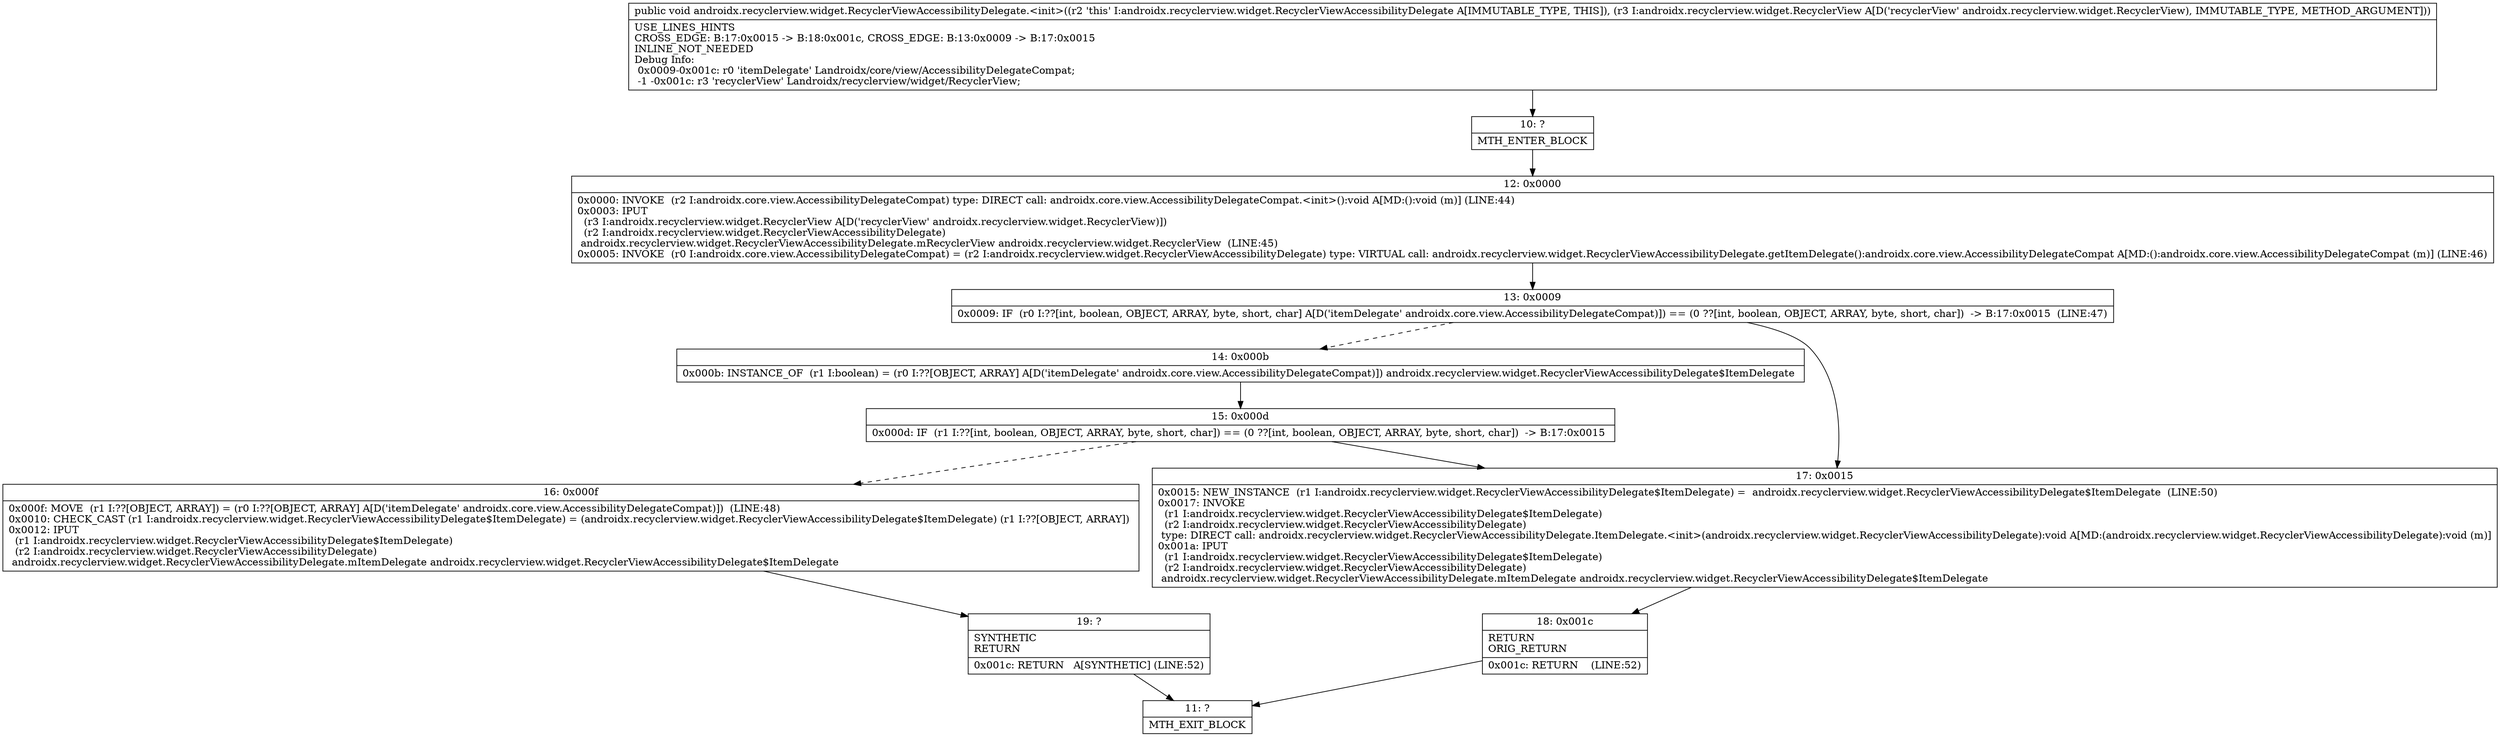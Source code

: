 digraph "CFG forandroidx.recyclerview.widget.RecyclerViewAccessibilityDelegate.\<init\>(Landroidx\/recyclerview\/widget\/RecyclerView;)V" {
Node_10 [shape=record,label="{10\:\ ?|MTH_ENTER_BLOCK\l}"];
Node_12 [shape=record,label="{12\:\ 0x0000|0x0000: INVOKE  (r2 I:androidx.core.view.AccessibilityDelegateCompat) type: DIRECT call: androidx.core.view.AccessibilityDelegateCompat.\<init\>():void A[MD:():void (m)] (LINE:44)\l0x0003: IPUT  \l  (r3 I:androidx.recyclerview.widget.RecyclerView A[D('recyclerView' androidx.recyclerview.widget.RecyclerView)])\l  (r2 I:androidx.recyclerview.widget.RecyclerViewAccessibilityDelegate)\l androidx.recyclerview.widget.RecyclerViewAccessibilityDelegate.mRecyclerView androidx.recyclerview.widget.RecyclerView  (LINE:45)\l0x0005: INVOKE  (r0 I:androidx.core.view.AccessibilityDelegateCompat) = (r2 I:androidx.recyclerview.widget.RecyclerViewAccessibilityDelegate) type: VIRTUAL call: androidx.recyclerview.widget.RecyclerViewAccessibilityDelegate.getItemDelegate():androidx.core.view.AccessibilityDelegateCompat A[MD:():androidx.core.view.AccessibilityDelegateCompat (m)] (LINE:46)\l}"];
Node_13 [shape=record,label="{13\:\ 0x0009|0x0009: IF  (r0 I:??[int, boolean, OBJECT, ARRAY, byte, short, char] A[D('itemDelegate' androidx.core.view.AccessibilityDelegateCompat)]) == (0 ??[int, boolean, OBJECT, ARRAY, byte, short, char])  \-\> B:17:0x0015  (LINE:47)\l}"];
Node_14 [shape=record,label="{14\:\ 0x000b|0x000b: INSTANCE_OF  (r1 I:boolean) = (r0 I:??[OBJECT, ARRAY] A[D('itemDelegate' androidx.core.view.AccessibilityDelegateCompat)]) androidx.recyclerview.widget.RecyclerViewAccessibilityDelegate$ItemDelegate \l}"];
Node_15 [shape=record,label="{15\:\ 0x000d|0x000d: IF  (r1 I:??[int, boolean, OBJECT, ARRAY, byte, short, char]) == (0 ??[int, boolean, OBJECT, ARRAY, byte, short, char])  \-\> B:17:0x0015 \l}"];
Node_16 [shape=record,label="{16\:\ 0x000f|0x000f: MOVE  (r1 I:??[OBJECT, ARRAY]) = (r0 I:??[OBJECT, ARRAY] A[D('itemDelegate' androidx.core.view.AccessibilityDelegateCompat)])  (LINE:48)\l0x0010: CHECK_CAST (r1 I:androidx.recyclerview.widget.RecyclerViewAccessibilityDelegate$ItemDelegate) = (androidx.recyclerview.widget.RecyclerViewAccessibilityDelegate$ItemDelegate) (r1 I:??[OBJECT, ARRAY]) \l0x0012: IPUT  \l  (r1 I:androidx.recyclerview.widget.RecyclerViewAccessibilityDelegate$ItemDelegate)\l  (r2 I:androidx.recyclerview.widget.RecyclerViewAccessibilityDelegate)\l androidx.recyclerview.widget.RecyclerViewAccessibilityDelegate.mItemDelegate androidx.recyclerview.widget.RecyclerViewAccessibilityDelegate$ItemDelegate \l}"];
Node_19 [shape=record,label="{19\:\ ?|SYNTHETIC\lRETURN\l|0x001c: RETURN   A[SYNTHETIC] (LINE:52)\l}"];
Node_11 [shape=record,label="{11\:\ ?|MTH_EXIT_BLOCK\l}"];
Node_17 [shape=record,label="{17\:\ 0x0015|0x0015: NEW_INSTANCE  (r1 I:androidx.recyclerview.widget.RecyclerViewAccessibilityDelegate$ItemDelegate) =  androidx.recyclerview.widget.RecyclerViewAccessibilityDelegate$ItemDelegate  (LINE:50)\l0x0017: INVOKE  \l  (r1 I:androidx.recyclerview.widget.RecyclerViewAccessibilityDelegate$ItemDelegate)\l  (r2 I:androidx.recyclerview.widget.RecyclerViewAccessibilityDelegate)\l type: DIRECT call: androidx.recyclerview.widget.RecyclerViewAccessibilityDelegate.ItemDelegate.\<init\>(androidx.recyclerview.widget.RecyclerViewAccessibilityDelegate):void A[MD:(androidx.recyclerview.widget.RecyclerViewAccessibilityDelegate):void (m)]\l0x001a: IPUT  \l  (r1 I:androidx.recyclerview.widget.RecyclerViewAccessibilityDelegate$ItemDelegate)\l  (r2 I:androidx.recyclerview.widget.RecyclerViewAccessibilityDelegate)\l androidx.recyclerview.widget.RecyclerViewAccessibilityDelegate.mItemDelegate androidx.recyclerview.widget.RecyclerViewAccessibilityDelegate$ItemDelegate \l}"];
Node_18 [shape=record,label="{18\:\ 0x001c|RETURN\lORIG_RETURN\l|0x001c: RETURN    (LINE:52)\l}"];
MethodNode[shape=record,label="{public void androidx.recyclerview.widget.RecyclerViewAccessibilityDelegate.\<init\>((r2 'this' I:androidx.recyclerview.widget.RecyclerViewAccessibilityDelegate A[IMMUTABLE_TYPE, THIS]), (r3 I:androidx.recyclerview.widget.RecyclerView A[D('recyclerView' androidx.recyclerview.widget.RecyclerView), IMMUTABLE_TYPE, METHOD_ARGUMENT]))  | USE_LINES_HINTS\lCROSS_EDGE: B:17:0x0015 \-\> B:18:0x001c, CROSS_EDGE: B:13:0x0009 \-\> B:17:0x0015\lINLINE_NOT_NEEDED\lDebug Info:\l  0x0009\-0x001c: r0 'itemDelegate' Landroidx\/core\/view\/AccessibilityDelegateCompat;\l  \-1 \-0x001c: r3 'recyclerView' Landroidx\/recyclerview\/widget\/RecyclerView;\l}"];
MethodNode -> Node_10;Node_10 -> Node_12;
Node_12 -> Node_13;
Node_13 -> Node_14[style=dashed];
Node_13 -> Node_17;
Node_14 -> Node_15;
Node_15 -> Node_16[style=dashed];
Node_15 -> Node_17;
Node_16 -> Node_19;
Node_19 -> Node_11;
Node_17 -> Node_18;
Node_18 -> Node_11;
}

